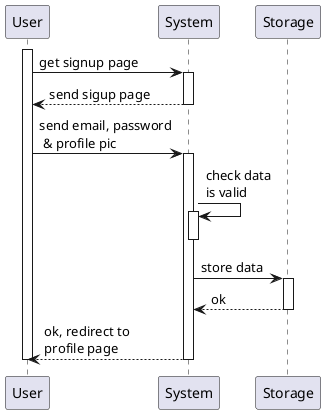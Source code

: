 @startuml Sign Up
    autoactivate on

    participant User as U
    participant System as S
    participant Storage as ST

    activate U
    U -> S: get signup page
    return send sigup page
    U -> S: send email, password\n & profile pic
    S -> S: check data\nis valid
    deactivate S
    S -> ST: store data
    return ok
    return ok, redirect to\nprofile page
    deactivate U
@enduml

@startuml Login
    autoactivate on

    participant User as U
    participant System as S
    participant Storage as ST

    activate U
    U -> S: get login page
    return login page
    U -> S: send login\ninformation
    S -> ST: check login info
    return user data
    return ok, redirect\nto homepage
    deactivate U
@enduml

@startuml Password Recovery
    autoactivate on

    participant User as U
    participant System as S
    participant Storage as ST
    participant Mailer as M

    activate U
    U -> S: get login page
    return login page
    U -> S: recover password
    return password recovery page
    U -> S: send email used to login
    deactivate U
    S -> ST: check user exists
    return user data
    S -> M: send email\nto user
    deactivate S
    M ->> U: email with link\nto recover password
    deactivate M
    activate U
    U -> S: set new password
    return redirect to login page
    deactivate U

@enduml